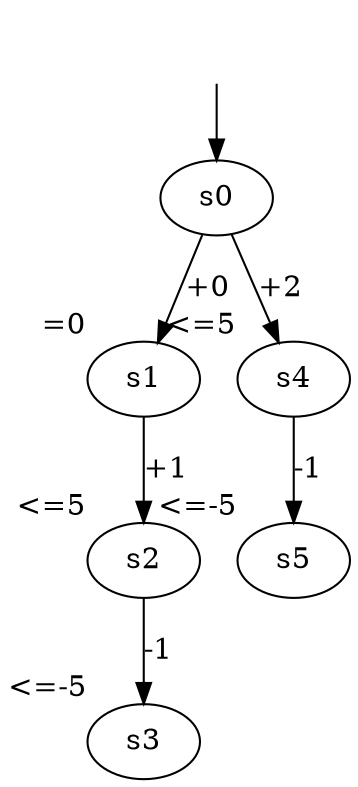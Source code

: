 digraph G {
    s1[xlabel="=0"]
    s2[xlabel="<=5"]
    s3[xlabel="<=-5"]
    s4[xlabel="<=5"]
    s5[xlabel="<=-5"]
    si[style=invis]
    si -> s0
    s0 -> s1[label="+0"]
    s1 -> s2[label="+1"]
    s2 -> s3[label="-1"]
    s0 -> s4[label="+2"]
    s4 -> s5[label="-1"]
}